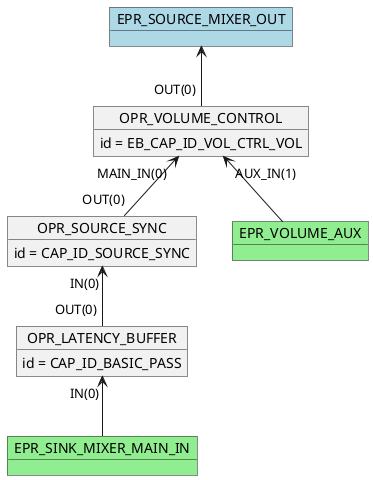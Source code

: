 @startuml

    object OPR_LATENCY_BUFFER
    OPR_LATENCY_BUFFER : id = CAP_ID_BASIC_PASS
    object OPR_SOURCE_SYNC
    OPR_SOURCE_SYNC : id = CAP_ID_SOURCE_SYNC
    object OPR_VOLUME_CONTROL
    OPR_VOLUME_CONTROL : id = EB_CAP_ID_VOL_CTRL_VOL
    OPR_SOURCE_SYNC "IN(0)"<-- "OUT(0)" OPR_LATENCY_BUFFER
    OPR_VOLUME_CONTROL "MAIN_IN(0)"<-- "OUT(0)" OPR_SOURCE_SYNC
    object EPR_SINK_MIXER_MAIN_IN #lightgreen
    OPR_LATENCY_BUFFER "IN(0)" <-- EPR_SINK_MIXER_MAIN_IN
    object EPR_VOLUME_AUX #lightgreen
    OPR_VOLUME_CONTROL "AUX_IN(1)" <-- EPR_VOLUME_AUX
    object EPR_SOURCE_MIXER_OUT #lightblue
    EPR_SOURCE_MIXER_OUT <-- "OUT(0)" OPR_VOLUME_CONTROL
@enduml
